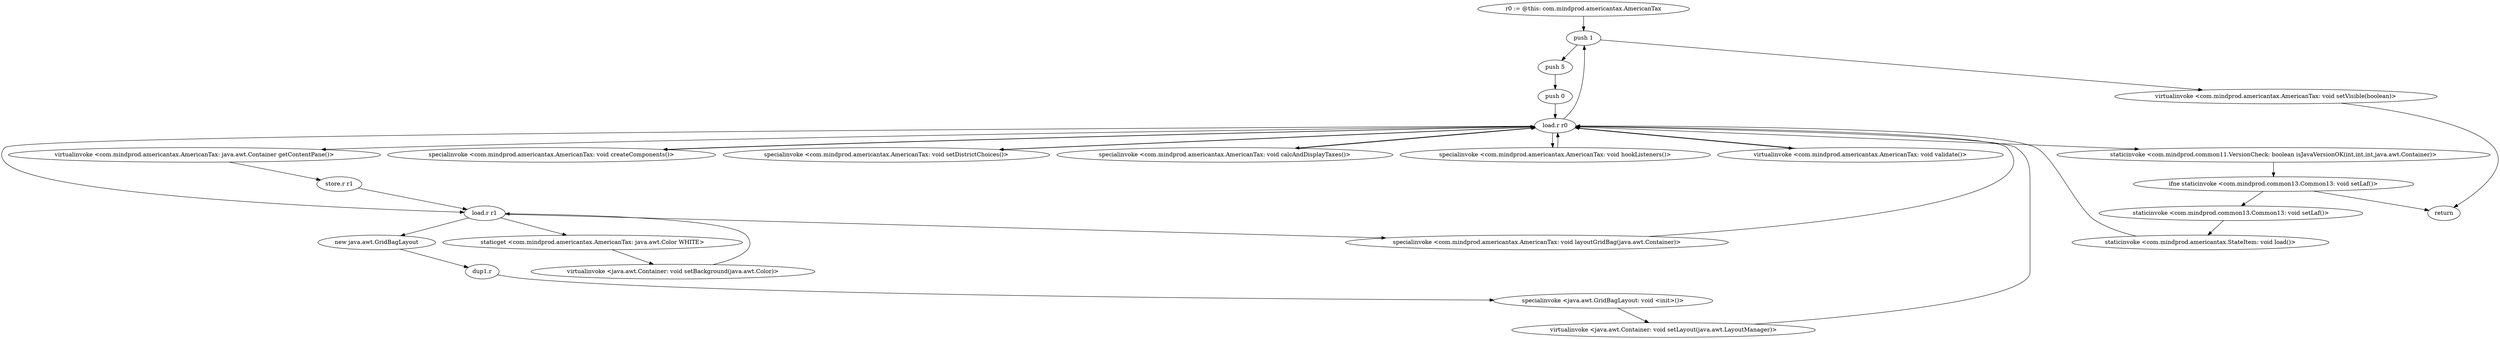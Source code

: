 digraph "" {
    "r0 := @this: com.mindprod.americantax.AmericanTax"
    "push 1"
    "r0 := @this: com.mindprod.americantax.AmericanTax"->"push 1";
    "push 5"
    "push 1"->"push 5";
    "push 0"
    "push 5"->"push 0";
    "load.r r0"
    "push 0"->"load.r r0";
    "staticinvoke <com.mindprod.common11.VersionCheck: boolean isJavaVersionOK(int,int,int,java.awt.Container)>"
    "load.r r0"->"staticinvoke <com.mindprod.common11.VersionCheck: boolean isJavaVersionOK(int,int,int,java.awt.Container)>";
    "ifne staticinvoke <com.mindprod.common13.Common13: void setLaf()>"
    "staticinvoke <com.mindprod.common11.VersionCheck: boolean isJavaVersionOK(int,int,int,java.awt.Container)>"->"ifne staticinvoke <com.mindprod.common13.Common13: void setLaf()>";
    "return"
    "ifne staticinvoke <com.mindprod.common13.Common13: void setLaf()>"->"return";
    "staticinvoke <com.mindprod.common13.Common13: void setLaf()>"
    "ifne staticinvoke <com.mindprod.common13.Common13: void setLaf()>"->"staticinvoke <com.mindprod.common13.Common13: void setLaf()>";
    "staticinvoke <com.mindprod.americantax.StateItem: void load()>"
    "staticinvoke <com.mindprod.common13.Common13: void setLaf()>"->"staticinvoke <com.mindprod.americantax.StateItem: void load()>";
    "staticinvoke <com.mindprod.americantax.StateItem: void load()>"->"load.r r0";
    "virtualinvoke <com.mindprod.americantax.AmericanTax: java.awt.Container getContentPane()>"
    "load.r r0"->"virtualinvoke <com.mindprod.americantax.AmericanTax: java.awt.Container getContentPane()>";
    "store.r r1"
    "virtualinvoke <com.mindprod.americantax.AmericanTax: java.awt.Container getContentPane()>"->"store.r r1";
    "load.r r1"
    "store.r r1"->"load.r r1";
    "staticget <com.mindprod.americantax.AmericanTax: java.awt.Color WHITE>"
    "load.r r1"->"staticget <com.mindprod.americantax.AmericanTax: java.awt.Color WHITE>";
    "virtualinvoke <java.awt.Container: void setBackground(java.awt.Color)>"
    "staticget <com.mindprod.americantax.AmericanTax: java.awt.Color WHITE>"->"virtualinvoke <java.awt.Container: void setBackground(java.awt.Color)>";
    "virtualinvoke <java.awt.Container: void setBackground(java.awt.Color)>"->"load.r r1";
    "new java.awt.GridBagLayout"
    "load.r r1"->"new java.awt.GridBagLayout";
    "dup1.r"
    "new java.awt.GridBagLayout"->"dup1.r";
    "specialinvoke <java.awt.GridBagLayout: void <init>()>"
    "dup1.r"->"specialinvoke <java.awt.GridBagLayout: void <init>()>";
    "virtualinvoke <java.awt.Container: void setLayout(java.awt.LayoutManager)>"
    "specialinvoke <java.awt.GridBagLayout: void <init>()>"->"virtualinvoke <java.awt.Container: void setLayout(java.awt.LayoutManager)>";
    "virtualinvoke <java.awt.Container: void setLayout(java.awt.LayoutManager)>"->"load.r r0";
    "specialinvoke <com.mindprod.americantax.AmericanTax: void createComponents()>"
    "load.r r0"->"specialinvoke <com.mindprod.americantax.AmericanTax: void createComponents()>";
    "specialinvoke <com.mindprod.americantax.AmericanTax: void createComponents()>"->"load.r r0";
    "specialinvoke <com.mindprod.americantax.AmericanTax: void setDistrictChoices()>"
    "load.r r0"->"specialinvoke <com.mindprod.americantax.AmericanTax: void setDistrictChoices()>";
    "specialinvoke <com.mindprod.americantax.AmericanTax: void setDistrictChoices()>"->"load.r r0";
    "specialinvoke <com.mindprod.americantax.AmericanTax: void calcAndDisplayTaxes()>"
    "load.r r0"->"specialinvoke <com.mindprod.americantax.AmericanTax: void calcAndDisplayTaxes()>";
    "specialinvoke <com.mindprod.americantax.AmericanTax: void calcAndDisplayTaxes()>"->"load.r r0";
    "load.r r0"->"load.r r1";
    "specialinvoke <com.mindprod.americantax.AmericanTax: void layoutGridBag(java.awt.Container)>"
    "load.r r1"->"specialinvoke <com.mindprod.americantax.AmericanTax: void layoutGridBag(java.awt.Container)>";
    "specialinvoke <com.mindprod.americantax.AmericanTax: void layoutGridBag(java.awt.Container)>"->"load.r r0";
    "specialinvoke <com.mindprod.americantax.AmericanTax: void hookListeners()>"
    "load.r r0"->"specialinvoke <com.mindprod.americantax.AmericanTax: void hookListeners()>";
    "specialinvoke <com.mindprod.americantax.AmericanTax: void hookListeners()>"->"load.r r0";
    "virtualinvoke <com.mindprod.americantax.AmericanTax: void validate()>"
    "load.r r0"->"virtualinvoke <com.mindprod.americantax.AmericanTax: void validate()>";
    "virtualinvoke <com.mindprod.americantax.AmericanTax: void validate()>"->"load.r r0";
    "load.r r0"->"push 1";
    "virtualinvoke <com.mindprod.americantax.AmericanTax: void setVisible(boolean)>"
    "push 1"->"virtualinvoke <com.mindprod.americantax.AmericanTax: void setVisible(boolean)>";
    "virtualinvoke <com.mindprod.americantax.AmericanTax: void setVisible(boolean)>"->"return";
}

